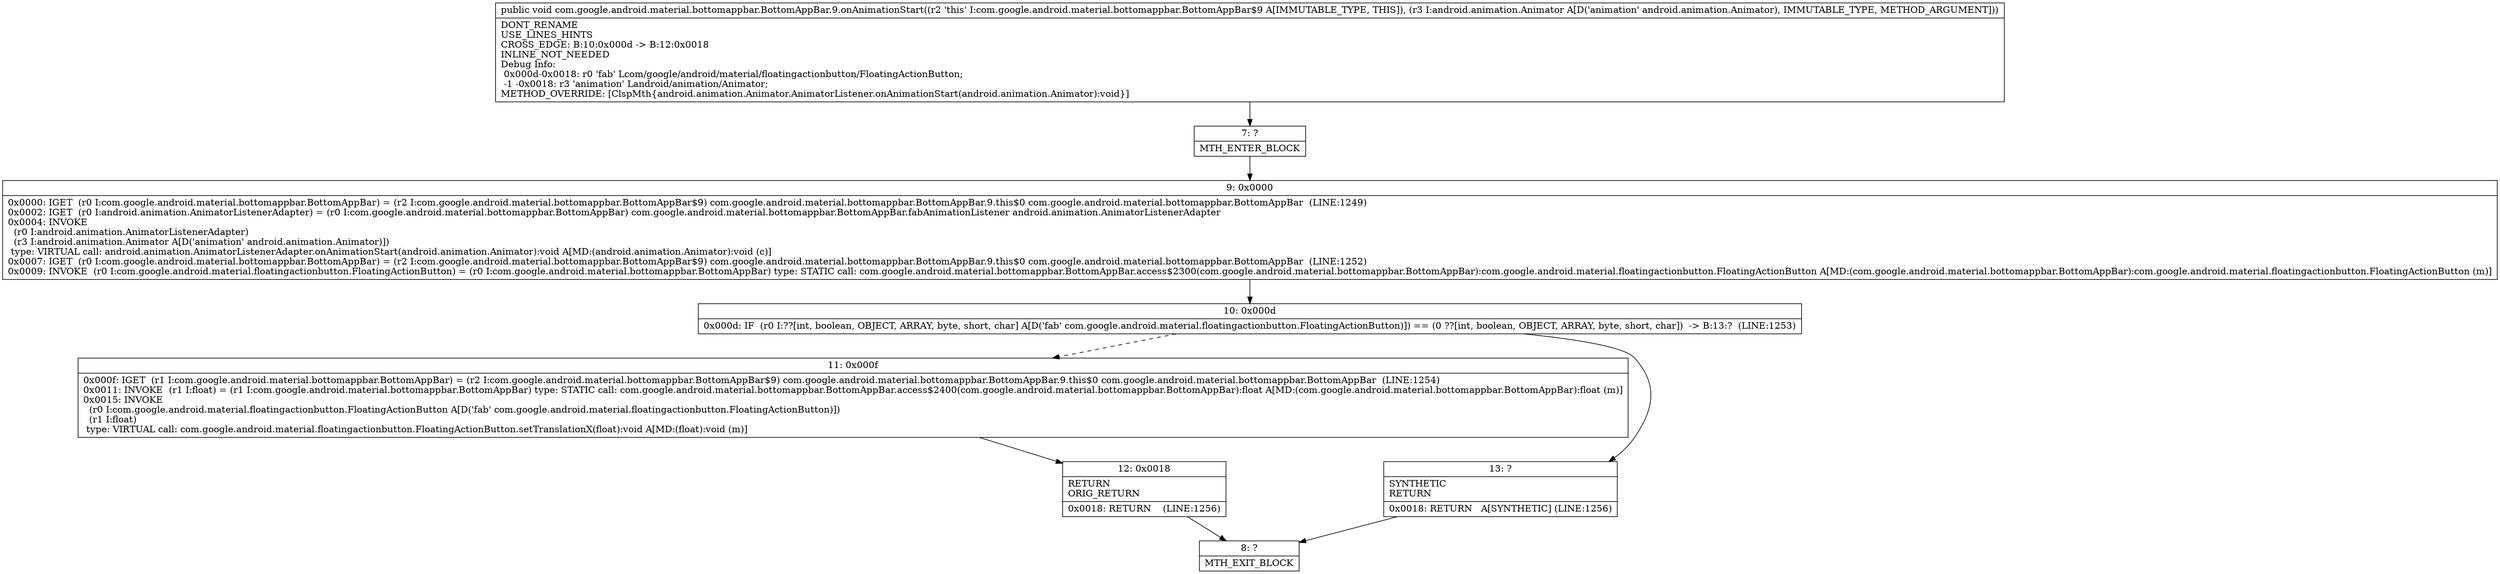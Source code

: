 digraph "CFG forcom.google.android.material.bottomappbar.BottomAppBar.9.onAnimationStart(Landroid\/animation\/Animator;)V" {
Node_7 [shape=record,label="{7\:\ ?|MTH_ENTER_BLOCK\l}"];
Node_9 [shape=record,label="{9\:\ 0x0000|0x0000: IGET  (r0 I:com.google.android.material.bottomappbar.BottomAppBar) = (r2 I:com.google.android.material.bottomappbar.BottomAppBar$9) com.google.android.material.bottomappbar.BottomAppBar.9.this$0 com.google.android.material.bottomappbar.BottomAppBar  (LINE:1249)\l0x0002: IGET  (r0 I:android.animation.AnimatorListenerAdapter) = (r0 I:com.google.android.material.bottomappbar.BottomAppBar) com.google.android.material.bottomappbar.BottomAppBar.fabAnimationListener android.animation.AnimatorListenerAdapter \l0x0004: INVOKE  \l  (r0 I:android.animation.AnimatorListenerAdapter)\l  (r3 I:android.animation.Animator A[D('animation' android.animation.Animator)])\l type: VIRTUAL call: android.animation.AnimatorListenerAdapter.onAnimationStart(android.animation.Animator):void A[MD:(android.animation.Animator):void (c)]\l0x0007: IGET  (r0 I:com.google.android.material.bottomappbar.BottomAppBar) = (r2 I:com.google.android.material.bottomappbar.BottomAppBar$9) com.google.android.material.bottomappbar.BottomAppBar.9.this$0 com.google.android.material.bottomappbar.BottomAppBar  (LINE:1252)\l0x0009: INVOKE  (r0 I:com.google.android.material.floatingactionbutton.FloatingActionButton) = (r0 I:com.google.android.material.bottomappbar.BottomAppBar) type: STATIC call: com.google.android.material.bottomappbar.BottomAppBar.access$2300(com.google.android.material.bottomappbar.BottomAppBar):com.google.android.material.floatingactionbutton.FloatingActionButton A[MD:(com.google.android.material.bottomappbar.BottomAppBar):com.google.android.material.floatingactionbutton.FloatingActionButton (m)]\l}"];
Node_10 [shape=record,label="{10\:\ 0x000d|0x000d: IF  (r0 I:??[int, boolean, OBJECT, ARRAY, byte, short, char] A[D('fab' com.google.android.material.floatingactionbutton.FloatingActionButton)]) == (0 ??[int, boolean, OBJECT, ARRAY, byte, short, char])  \-\> B:13:?  (LINE:1253)\l}"];
Node_11 [shape=record,label="{11\:\ 0x000f|0x000f: IGET  (r1 I:com.google.android.material.bottomappbar.BottomAppBar) = (r2 I:com.google.android.material.bottomappbar.BottomAppBar$9) com.google.android.material.bottomappbar.BottomAppBar.9.this$0 com.google.android.material.bottomappbar.BottomAppBar  (LINE:1254)\l0x0011: INVOKE  (r1 I:float) = (r1 I:com.google.android.material.bottomappbar.BottomAppBar) type: STATIC call: com.google.android.material.bottomappbar.BottomAppBar.access$2400(com.google.android.material.bottomappbar.BottomAppBar):float A[MD:(com.google.android.material.bottomappbar.BottomAppBar):float (m)]\l0x0015: INVOKE  \l  (r0 I:com.google.android.material.floatingactionbutton.FloatingActionButton A[D('fab' com.google.android.material.floatingactionbutton.FloatingActionButton)])\l  (r1 I:float)\l type: VIRTUAL call: com.google.android.material.floatingactionbutton.FloatingActionButton.setTranslationX(float):void A[MD:(float):void (m)]\l}"];
Node_12 [shape=record,label="{12\:\ 0x0018|RETURN\lORIG_RETURN\l|0x0018: RETURN    (LINE:1256)\l}"];
Node_8 [shape=record,label="{8\:\ ?|MTH_EXIT_BLOCK\l}"];
Node_13 [shape=record,label="{13\:\ ?|SYNTHETIC\lRETURN\l|0x0018: RETURN   A[SYNTHETIC] (LINE:1256)\l}"];
MethodNode[shape=record,label="{public void com.google.android.material.bottomappbar.BottomAppBar.9.onAnimationStart((r2 'this' I:com.google.android.material.bottomappbar.BottomAppBar$9 A[IMMUTABLE_TYPE, THIS]), (r3 I:android.animation.Animator A[D('animation' android.animation.Animator), IMMUTABLE_TYPE, METHOD_ARGUMENT]))  | DONT_RENAME\lUSE_LINES_HINTS\lCROSS_EDGE: B:10:0x000d \-\> B:12:0x0018\lINLINE_NOT_NEEDED\lDebug Info:\l  0x000d\-0x0018: r0 'fab' Lcom\/google\/android\/material\/floatingactionbutton\/FloatingActionButton;\l  \-1 \-0x0018: r3 'animation' Landroid\/animation\/Animator;\lMETHOD_OVERRIDE: [ClspMth\{android.animation.Animator.AnimatorListener.onAnimationStart(android.animation.Animator):void\}]\l}"];
MethodNode -> Node_7;Node_7 -> Node_9;
Node_9 -> Node_10;
Node_10 -> Node_11[style=dashed];
Node_10 -> Node_13;
Node_11 -> Node_12;
Node_12 -> Node_8;
Node_13 -> Node_8;
}

